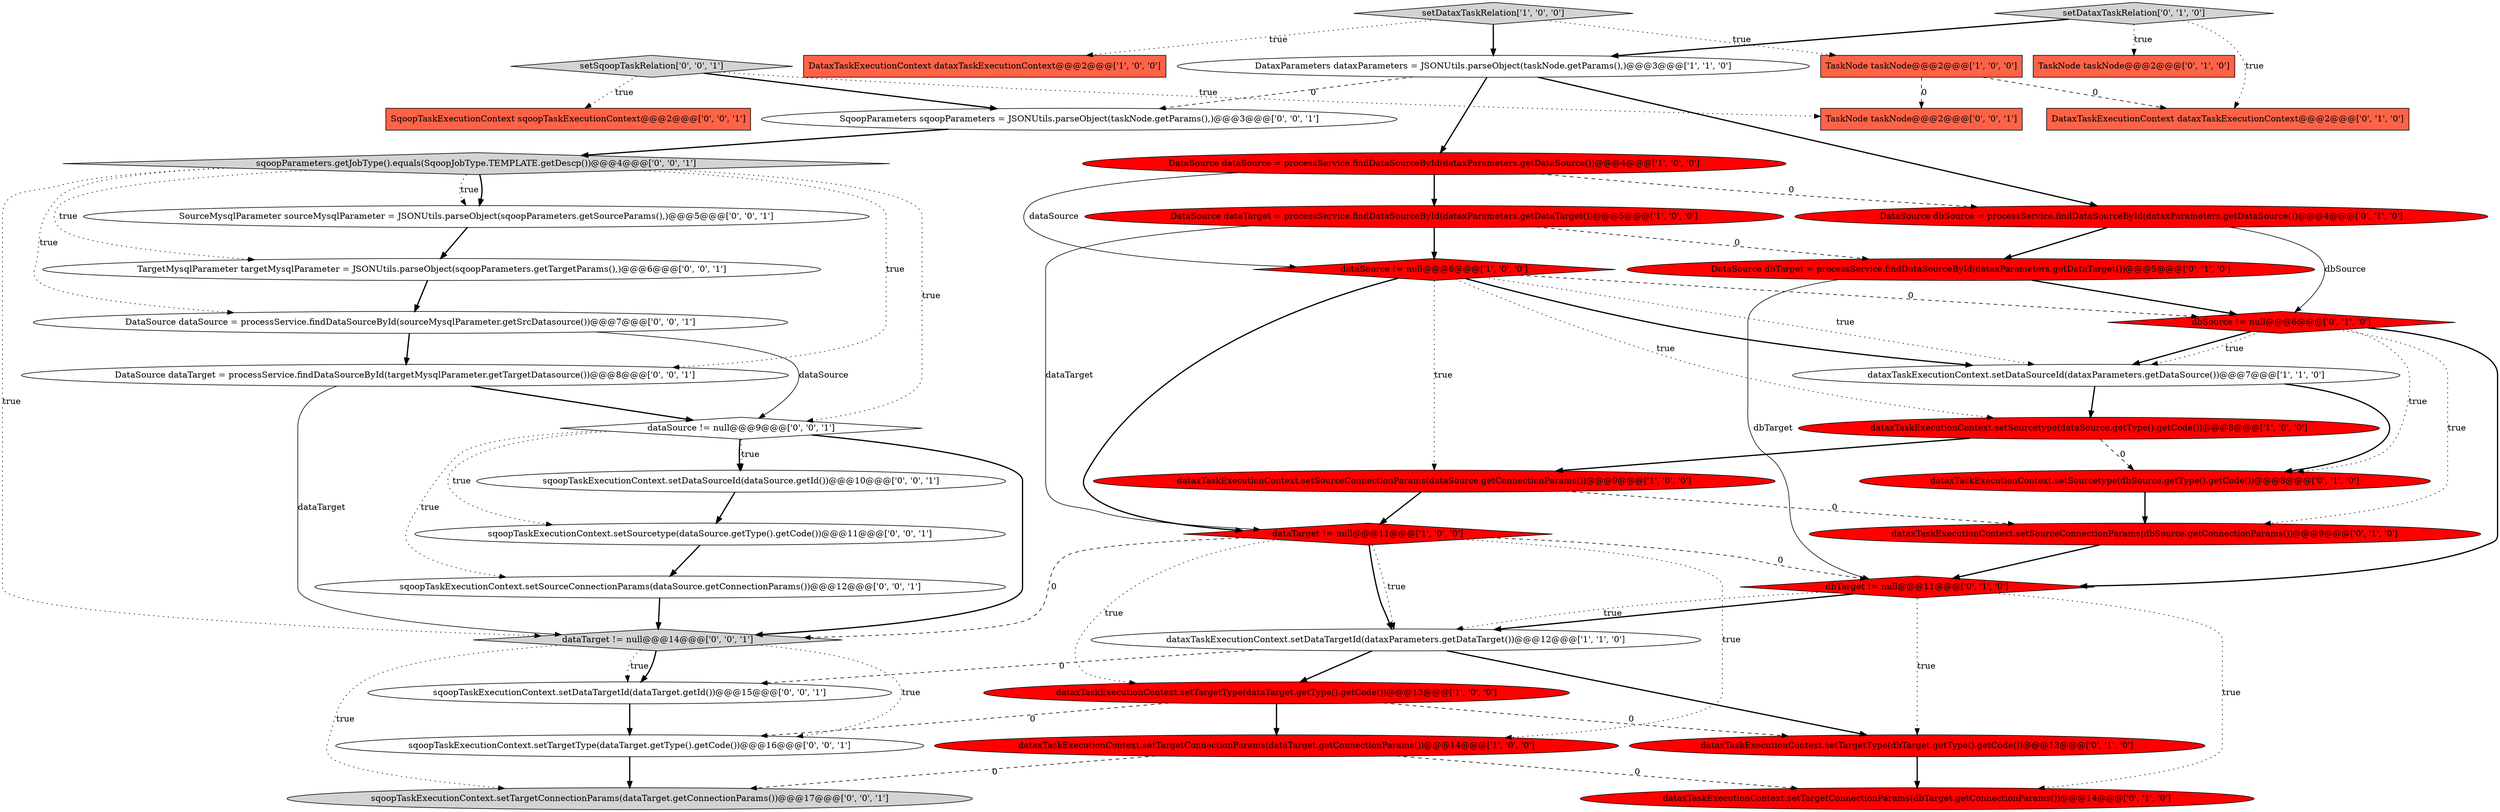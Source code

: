 digraph {
37 [style = filled, label = "TaskNode taskNode@@@2@@@['0', '0', '1']", fillcolor = tomato, shape = box image = "AAA0AAABBB3BBB"];
17 [style = filled, label = "TaskNode taskNode@@@2@@@['0', '1', '0']", fillcolor = tomato, shape = box image = "AAA0AAABBB2BBB"];
29 [style = filled, label = "TargetMysqlParameter targetMysqlParameter = JSONUtils.parseObject(sqoopParameters.getTargetParams(),)@@@6@@@['0', '0', '1']", fillcolor = white, shape = ellipse image = "AAA0AAABBB3BBB"];
13 [style = filled, label = "DataSource dataSource = processService.findDataSourceById(dataxParameters.getDataSource())@@@4@@@['1', '0', '0']", fillcolor = red, shape = ellipse image = "AAA1AAABBB1BBB"];
16 [style = filled, label = "DataSource dbTarget = processService.findDataSourceById(dataxParameters.getDataTarget())@@@5@@@['0', '1', '0']", fillcolor = red, shape = ellipse image = "AAA1AAABBB2BBB"];
22 [style = filled, label = "DataSource dbSource = processService.findDataSourceById(dataxParameters.getDataSource())@@@4@@@['0', '1', '0']", fillcolor = red, shape = ellipse image = "AAA1AAABBB2BBB"];
15 [style = filled, label = "dataxTaskExecutionContext.setTargetType(dbTarget.getType().getCode())@@@13@@@['0', '1', '0']", fillcolor = red, shape = ellipse image = "AAA1AAABBB2BBB"];
34 [style = filled, label = "SqoopParameters sqoopParameters = JSONUtils.parseObject(taskNode.getParams(),)@@@3@@@['0', '0', '1']", fillcolor = white, shape = ellipse image = "AAA0AAABBB3BBB"];
4 [style = filled, label = "DataxTaskExecutionContext dataxTaskExecutionContext@@@2@@@['1', '0', '0']", fillcolor = tomato, shape = box image = "AAA0AAABBB1BBB"];
23 [style = filled, label = "dataxTaskExecutionContext.setSourceConnectionParams(dbSource.getConnectionParams())@@@9@@@['0', '1', '0']", fillcolor = red, shape = ellipse image = "AAA1AAABBB2BBB"];
30 [style = filled, label = "dataTarget != null@@@14@@@['0', '0', '1']", fillcolor = lightgray, shape = diamond image = "AAA0AAABBB3BBB"];
35 [style = filled, label = "sqoopParameters.getJobType().equals(SqoopJobType.TEMPLATE.getDescp())@@@4@@@['0', '0', '1']", fillcolor = lightgray, shape = diamond image = "AAA0AAABBB3BBB"];
8 [style = filled, label = "dataxTaskExecutionContext.setSourceConnectionParams(dataSource.getConnectionParams())@@@9@@@['1', '0', '0']", fillcolor = red, shape = ellipse image = "AAA1AAABBB1BBB"];
1 [style = filled, label = "DataSource dataTarget = processService.findDataSourceById(dataxParameters.getDataTarget())@@@5@@@['1', '0', '0']", fillcolor = red, shape = ellipse image = "AAA1AAABBB1BBB"];
0 [style = filled, label = "dataTarget != null@@@11@@@['1', '0', '0']", fillcolor = red, shape = diamond image = "AAA1AAABBB1BBB"];
6 [style = filled, label = "dataxTaskExecutionContext.setSourcetype(dataSource.getType().getCode())@@@8@@@['1', '0', '0']", fillcolor = red, shape = ellipse image = "AAA1AAABBB1BBB"];
39 [style = filled, label = "SourceMysqlParameter sourceMysqlParameter = JSONUtils.parseObject(sqoopParameters.getSourceParams(),)@@@5@@@['0', '0', '1']", fillcolor = white, shape = ellipse image = "AAA0AAABBB3BBB"];
33 [style = filled, label = "sqoopTaskExecutionContext.setSourcetype(dataSource.getType().getCode())@@@11@@@['0', '0', '1']", fillcolor = white, shape = ellipse image = "AAA0AAABBB3BBB"];
11 [style = filled, label = "dataxTaskExecutionContext.setTargetConnectionParams(dataTarget.getConnectionParams())@@@14@@@['1', '0', '0']", fillcolor = red, shape = ellipse image = "AAA1AAABBB1BBB"];
28 [style = filled, label = "dataSource != null@@@9@@@['0', '0', '1']", fillcolor = white, shape = diamond image = "AAA0AAABBB3BBB"];
5 [style = filled, label = "setDataxTaskRelation['1', '0', '0']", fillcolor = lightgray, shape = diamond image = "AAA0AAABBB1BBB"];
2 [style = filled, label = "dataxTaskExecutionContext.setTargetType(dataTarget.getType().getCode())@@@13@@@['1', '0', '0']", fillcolor = red, shape = ellipse image = "AAA1AAABBB1BBB"];
24 [style = filled, label = "dbTarget != null@@@11@@@['0', '1', '0']", fillcolor = red, shape = diamond image = "AAA1AAABBB2BBB"];
25 [style = filled, label = "DataSource dataSource = processService.findDataSourceById(sourceMysqlParameter.getSrcDatasource())@@@7@@@['0', '0', '1']", fillcolor = white, shape = ellipse image = "AAA0AAABBB3BBB"];
18 [style = filled, label = "dbSource != null@@@6@@@['0', '1', '0']", fillcolor = red, shape = diamond image = "AAA1AAABBB2BBB"];
38 [style = filled, label = "setSqoopTaskRelation['0', '0', '1']", fillcolor = lightgray, shape = diamond image = "AAA0AAABBB3BBB"];
31 [style = filled, label = "DataSource dataTarget = processService.findDataSourceById(targetMysqlParameter.getTargetDatasource())@@@8@@@['0', '0', '1']", fillcolor = white, shape = ellipse image = "AAA0AAABBB3BBB"];
12 [style = filled, label = "DataxParameters dataxParameters = JSONUtils.parseObject(taskNode.getParams(),)@@@3@@@['1', '1', '0']", fillcolor = white, shape = ellipse image = "AAA0AAABBB1BBB"];
21 [style = filled, label = "setDataxTaskRelation['0', '1', '0']", fillcolor = lightgray, shape = diamond image = "AAA0AAABBB2BBB"];
20 [style = filled, label = "dataxTaskExecutionContext.setTargetConnectionParams(dbTarget.getConnectionParams())@@@14@@@['0', '1', '0']", fillcolor = red, shape = ellipse image = "AAA1AAABBB2BBB"];
3 [style = filled, label = "dataxTaskExecutionContext.setDataSourceId(dataxParameters.getDataSource())@@@7@@@['1', '1', '0']", fillcolor = white, shape = ellipse image = "AAA0AAABBB1BBB"];
7 [style = filled, label = "dataxTaskExecutionContext.setDataTargetId(dataxParameters.getDataTarget())@@@12@@@['1', '1', '0']", fillcolor = white, shape = ellipse image = "AAA0AAABBB1BBB"];
26 [style = filled, label = "SqoopTaskExecutionContext sqoopTaskExecutionContext@@@2@@@['0', '0', '1']", fillcolor = tomato, shape = box image = "AAA0AAABBB3BBB"];
19 [style = filled, label = "DataxTaskExecutionContext dataxTaskExecutionContext@@@2@@@['0', '1', '0']", fillcolor = tomato, shape = box image = "AAA1AAABBB2BBB"];
40 [style = filled, label = "sqoopTaskExecutionContext.setDataSourceId(dataSource.getId())@@@10@@@['0', '0', '1']", fillcolor = white, shape = ellipse image = "AAA0AAABBB3BBB"];
27 [style = filled, label = "sqoopTaskExecutionContext.setTargetConnectionParams(dataTarget.getConnectionParams())@@@17@@@['0', '0', '1']", fillcolor = lightgray, shape = ellipse image = "AAA0AAABBB3BBB"];
9 [style = filled, label = "dataSource != null@@@6@@@['1', '0', '0']", fillcolor = red, shape = diamond image = "AAA1AAABBB1BBB"];
14 [style = filled, label = "dataxTaskExecutionContext.setSourcetype(dbSource.getType().getCode())@@@8@@@['0', '1', '0']", fillcolor = red, shape = ellipse image = "AAA1AAABBB2BBB"];
41 [style = filled, label = "sqoopTaskExecutionContext.setDataTargetId(dataTarget.getId())@@@15@@@['0', '0', '1']", fillcolor = white, shape = ellipse image = "AAA0AAABBB3BBB"];
10 [style = filled, label = "TaskNode taskNode@@@2@@@['1', '0', '0']", fillcolor = tomato, shape = box image = "AAA1AAABBB1BBB"];
32 [style = filled, label = "sqoopTaskExecutionContext.setSourceConnectionParams(dataSource.getConnectionParams())@@@12@@@['0', '0', '1']", fillcolor = white, shape = ellipse image = "AAA0AAABBB3BBB"];
36 [style = filled, label = "sqoopTaskExecutionContext.setTargetType(dataTarget.getType().getCode())@@@16@@@['0', '0', '1']", fillcolor = white, shape = ellipse image = "AAA0AAABBB3BBB"];
18->3 [style = bold, label=""];
11->20 [style = dashed, label="0"];
13->1 [style = bold, label=""];
25->31 [style = bold, label=""];
1->0 [style = solid, label="dataTarget"];
8->0 [style = bold, label=""];
2->36 [style = dashed, label="0"];
15->20 [style = bold, label=""];
18->3 [style = dotted, label="true"];
0->30 [style = dashed, label="0"];
0->11 [style = dotted, label="true"];
12->22 [style = bold, label=""];
0->7 [style = dotted, label="true"];
39->29 [style = bold, label=""];
18->23 [style = dotted, label="true"];
30->41 [style = dotted, label="true"];
30->41 [style = bold, label=""];
28->30 [style = bold, label=""];
13->9 [style = solid, label="dataSource"];
21->17 [style = dotted, label="true"];
25->28 [style = solid, label="dataSource"];
35->30 [style = dotted, label="true"];
5->4 [style = dotted, label="true"];
0->7 [style = bold, label=""];
2->15 [style = dashed, label="0"];
9->8 [style = dotted, label="true"];
7->2 [style = bold, label=""];
34->35 [style = bold, label=""];
31->28 [style = bold, label=""];
24->7 [style = bold, label=""];
12->34 [style = dashed, label="0"];
24->7 [style = dotted, label="true"];
9->3 [style = dotted, label="true"];
35->25 [style = dotted, label="true"];
38->37 [style = dotted, label="true"];
35->29 [style = dotted, label="true"];
18->24 [style = bold, label=""];
16->18 [style = bold, label=""];
22->16 [style = bold, label=""];
5->10 [style = dotted, label="true"];
9->18 [style = dashed, label="0"];
35->39 [style = bold, label=""];
3->6 [style = bold, label=""];
32->30 [style = bold, label=""];
35->31 [style = dotted, label="true"];
30->36 [style = dotted, label="true"];
1->9 [style = bold, label=""];
21->12 [style = bold, label=""];
12->13 [style = bold, label=""];
40->33 [style = bold, label=""];
41->36 [style = bold, label=""];
28->32 [style = dotted, label="true"];
14->23 [style = bold, label=""];
24->20 [style = dotted, label="true"];
38->34 [style = bold, label=""];
9->3 [style = bold, label=""];
7->15 [style = bold, label=""];
33->32 [style = bold, label=""];
31->30 [style = solid, label="dataTarget"];
7->41 [style = dashed, label="0"];
11->27 [style = dashed, label="0"];
2->11 [style = bold, label=""];
35->39 [style = dotted, label="true"];
28->40 [style = bold, label=""];
9->0 [style = bold, label=""];
28->33 [style = dotted, label="true"];
30->27 [style = dotted, label="true"];
10->19 [style = dashed, label="0"];
22->18 [style = solid, label="dbSource"];
3->14 [style = bold, label=""];
29->25 [style = bold, label=""];
6->14 [style = dashed, label="0"];
9->6 [style = dotted, label="true"];
18->14 [style = dotted, label="true"];
38->26 [style = dotted, label="true"];
23->24 [style = bold, label=""];
36->27 [style = bold, label=""];
5->12 [style = bold, label=""];
16->24 [style = solid, label="dbTarget"];
1->16 [style = dashed, label="0"];
21->19 [style = dotted, label="true"];
6->8 [style = bold, label=""];
24->15 [style = dotted, label="true"];
0->24 [style = dashed, label="0"];
10->37 [style = dashed, label="0"];
35->28 [style = dotted, label="true"];
0->2 [style = dotted, label="true"];
13->22 [style = dashed, label="0"];
28->40 [style = dotted, label="true"];
8->23 [style = dashed, label="0"];
}
